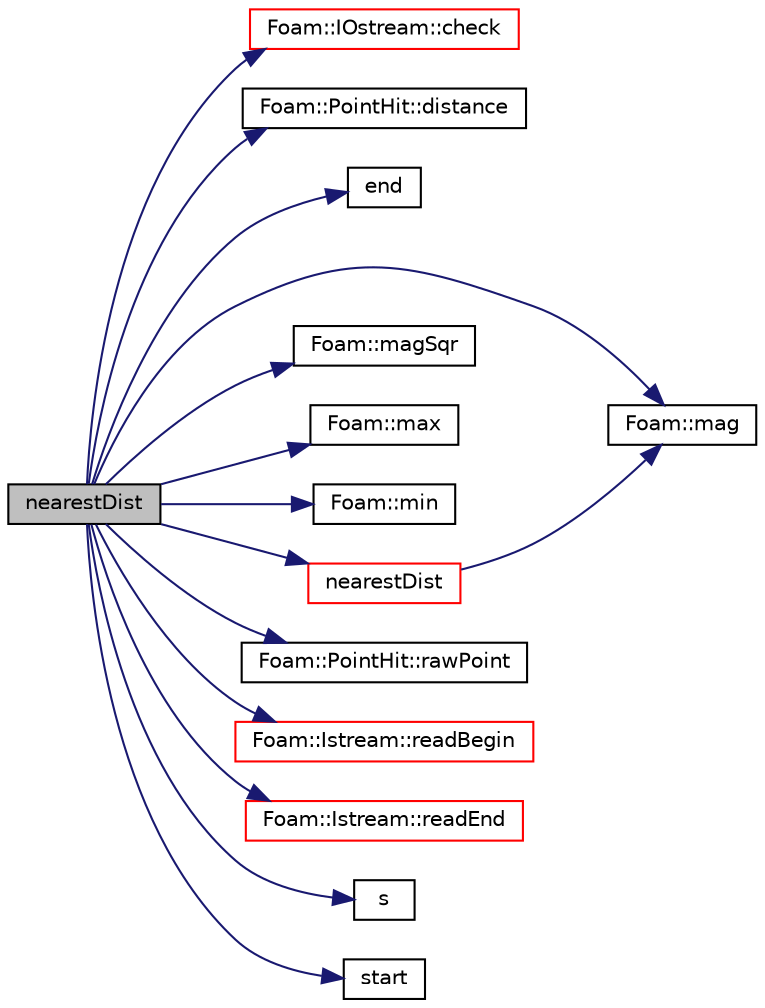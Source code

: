 digraph "nearestDist"
{
  bgcolor="transparent";
  edge [fontname="Helvetica",fontsize="10",labelfontname="Helvetica",labelfontsize="10"];
  node [fontname="Helvetica",fontsize="10",shape=record];
  rankdir="LR";
  Node1 [label="nearestDist",height=0.2,width=0.4,color="black", fillcolor="grey75", style="filled", fontcolor="black"];
  Node1 -> Node2 [color="midnightblue",fontsize="10",style="solid",fontname="Helvetica"];
  Node2 [label="Foam::IOstream::check",height=0.2,width=0.4,color="red",URL="$a01185.html#af85c845c01b78192c2f5302a271d153d",tooltip="Check IOstream status for given operation. "];
  Node1 -> Node3 [color="midnightblue",fontsize="10",style="solid",fontname="Helvetica"];
  Node3 [label="Foam::PointHit::distance",height=0.2,width=0.4,color="black",URL="$a01883.html#a6fc60097ee4a2ef28aa08c9d11269046",tooltip="Return distance to hit. "];
  Node1 -> Node4 [color="midnightblue",fontsize="10",style="solid",fontname="Helvetica"];
  Node4 [label="end",height=0.2,width=0.4,color="black",URL="$a01329.html#ad14d1056bdcd20fb117b1c2bd2ca0677",tooltip="Return second vertex. "];
  Node1 -> Node5 [color="midnightblue",fontsize="10",style="solid",fontname="Helvetica"];
  Node5 [label="Foam::mag",height=0.2,width=0.4,color="black",URL="$a10733.html#a929da2a3fdcf3dacbbe0487d3a330dae"];
  Node1 -> Node6 [color="midnightblue",fontsize="10",style="solid",fontname="Helvetica"];
  Node6 [label="Foam::magSqr",height=0.2,width=0.4,color="black",URL="$a10733.html#ae6fff2c6981e6d9618aa5038e69def6e"];
  Node1 -> Node7 [color="midnightblue",fontsize="10",style="solid",fontname="Helvetica"];
  Node7 [label="Foam::max",height=0.2,width=0.4,color="black",URL="$a10733.html#ac993e906cf2774ae77e666bc24e81733"];
  Node1 -> Node8 [color="midnightblue",fontsize="10",style="solid",fontname="Helvetica"];
  Node8 [label="Foam::min",height=0.2,width=0.4,color="black",URL="$a10733.html#a253e112ad2d56d96230ff39ea7f442dc"];
  Node1 -> Node9 [color="midnightblue",fontsize="10",style="solid",fontname="Helvetica"];
  Node9 [label="nearestDist",height=0.2,width=0.4,color="red",URL="$a01329.html#a5793126218bf0f619549fc69390a1b51",tooltip="Return nearest distance to line from a given point. "];
  Node9 -> Node5 [color="midnightblue",fontsize="10",style="solid",fontname="Helvetica"];
  Node1 -> Node10 [color="midnightblue",fontsize="10",style="solid",fontname="Helvetica"];
  Node10 [label="Foam::PointHit::rawPoint",height=0.2,width=0.4,color="black",URL="$a01883.html#a6c68a01f71e2d6a820e0f0e3540aff0f",tooltip="Return point with no checking. "];
  Node1 -> Node11 [color="midnightblue",fontsize="10",style="solid",fontname="Helvetica"];
  Node11 [label="Foam::Istream::readBegin",height=0.2,width=0.4,color="red",URL="$a01199.html#a0f770b511770a752d65282976e8a8078"];
  Node1 -> Node12 [color="midnightblue",fontsize="10",style="solid",fontname="Helvetica"];
  Node12 [label="Foam::Istream::readEnd",height=0.2,width=0.4,color="red",URL="$a01199.html#a092d231ce97840ca80cad9b0e98acbb8"];
  Node1 -> Node13 [color="midnightblue",fontsize="10",style="solid",fontname="Helvetica"];
  Node13 [label="s",height=0.2,width=0.4,color="black",URL="$a04281.html#a6d6b99210a64ad23792eb7a3b0411c42"];
  Node1 -> Node14 [color="midnightblue",fontsize="10",style="solid",fontname="Helvetica"];
  Node14 [label="start",height=0.2,width=0.4,color="black",URL="$a01329.html#a064ea5f1013d2e9482fb85fa25b61501",tooltip="Return first vertex. "];
}
